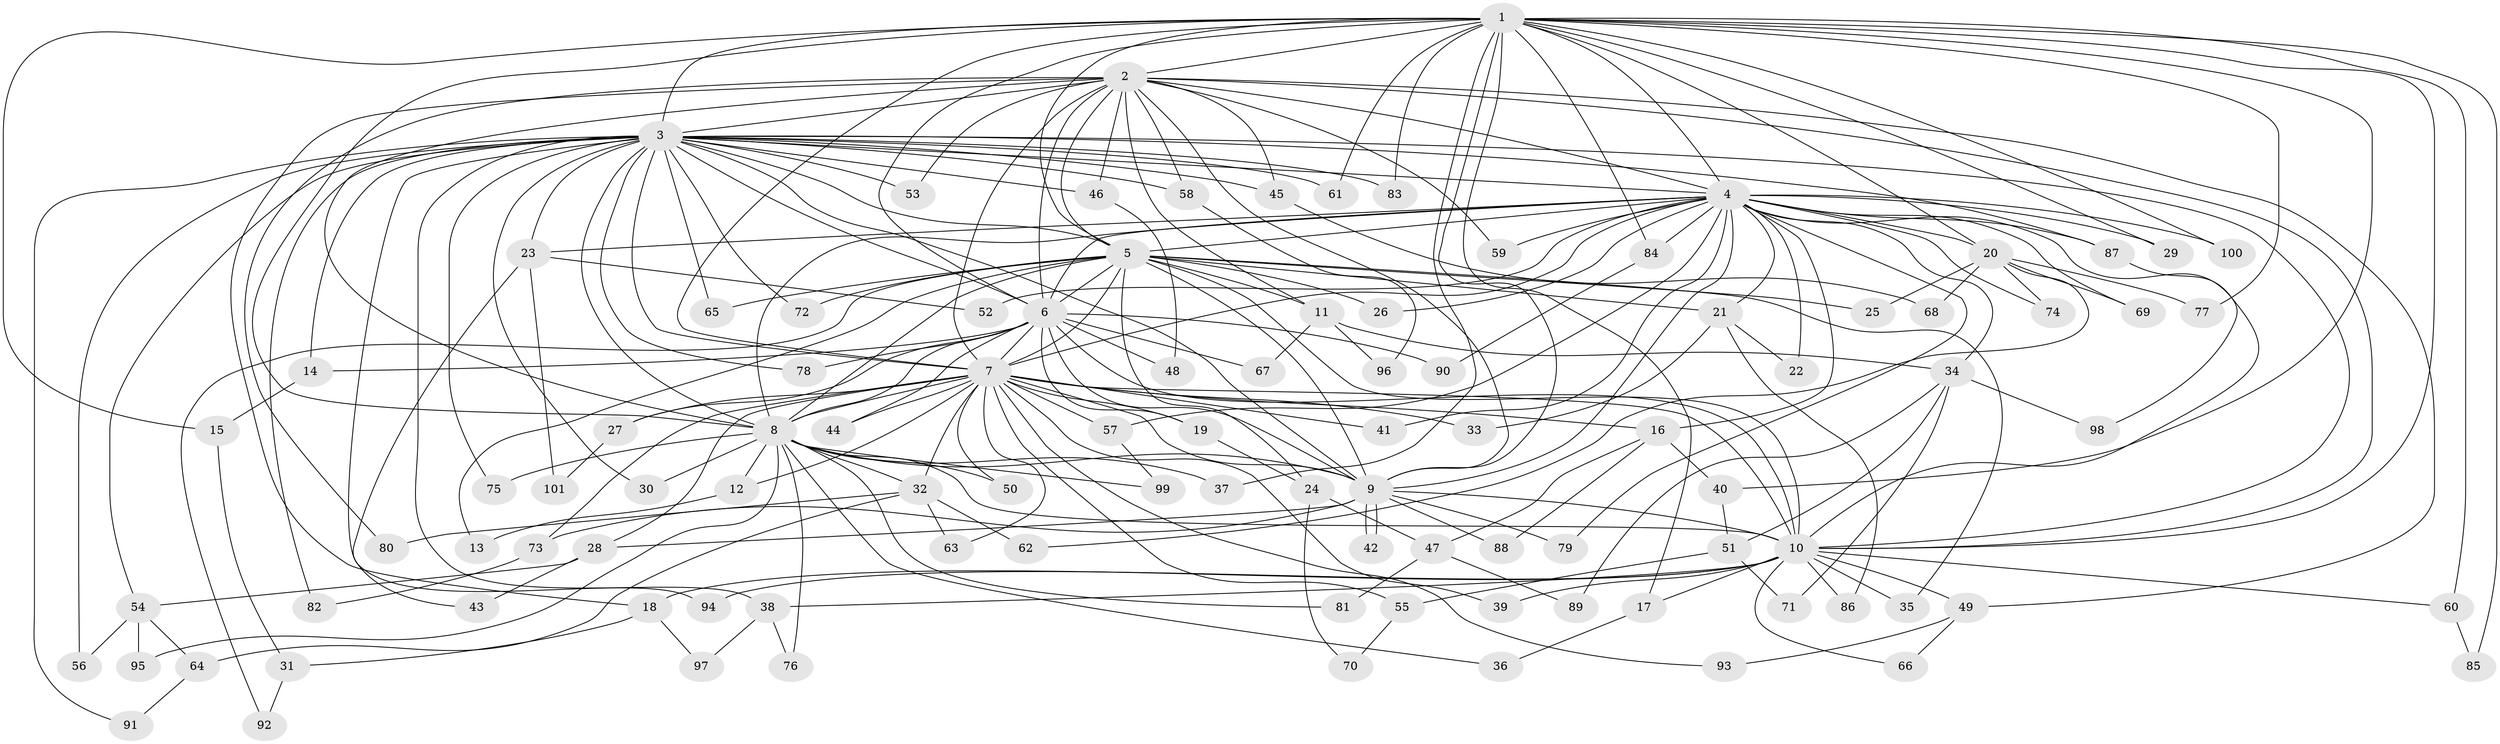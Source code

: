 // coarse degree distribution, {18: 0.02564102564102564, 25: 0.01282051282051282, 26: 0.01282051282051282, 23: 0.02564102564102564, 17: 0.01282051282051282, 16: 0.01282051282051282, 12: 0.01282051282051282, 5: 0.0641025641025641, 3: 0.24358974358974358, 8: 0.01282051282051282, 4: 0.0641025641025641, 2: 0.48717948717948717, 6: 0.01282051282051282}
// Generated by graph-tools (version 1.1) at 2025/41/03/06/25 10:41:38]
// undirected, 101 vertices, 227 edges
graph export_dot {
graph [start="1"]
  node [color=gray90,style=filled];
  1;
  2;
  3;
  4;
  5;
  6;
  7;
  8;
  9;
  10;
  11;
  12;
  13;
  14;
  15;
  16;
  17;
  18;
  19;
  20;
  21;
  22;
  23;
  24;
  25;
  26;
  27;
  28;
  29;
  30;
  31;
  32;
  33;
  34;
  35;
  36;
  37;
  38;
  39;
  40;
  41;
  42;
  43;
  44;
  45;
  46;
  47;
  48;
  49;
  50;
  51;
  52;
  53;
  54;
  55;
  56;
  57;
  58;
  59;
  60;
  61;
  62;
  63;
  64;
  65;
  66;
  67;
  68;
  69;
  70;
  71;
  72;
  73;
  74;
  75;
  76;
  77;
  78;
  79;
  80;
  81;
  82;
  83;
  84;
  85;
  86;
  87;
  88;
  89;
  90;
  91;
  92;
  93;
  94;
  95;
  96;
  97;
  98;
  99;
  100;
  101;
  1 -- 2;
  1 -- 3;
  1 -- 4;
  1 -- 5;
  1 -- 6;
  1 -- 7;
  1 -- 8;
  1 -- 9;
  1 -- 10;
  1 -- 15;
  1 -- 17;
  1 -- 20;
  1 -- 29;
  1 -- 37;
  1 -- 40;
  1 -- 60;
  1 -- 61;
  1 -- 77;
  1 -- 83;
  1 -- 84;
  1 -- 85;
  1 -- 100;
  2 -- 3;
  2 -- 4;
  2 -- 5;
  2 -- 6;
  2 -- 7;
  2 -- 8;
  2 -- 9;
  2 -- 10;
  2 -- 11;
  2 -- 18;
  2 -- 45;
  2 -- 46;
  2 -- 49;
  2 -- 53;
  2 -- 58;
  2 -- 59;
  2 -- 80;
  3 -- 4;
  3 -- 5;
  3 -- 6;
  3 -- 7;
  3 -- 8;
  3 -- 9;
  3 -- 10;
  3 -- 14;
  3 -- 23;
  3 -- 30;
  3 -- 38;
  3 -- 45;
  3 -- 46;
  3 -- 53;
  3 -- 54;
  3 -- 56;
  3 -- 58;
  3 -- 61;
  3 -- 65;
  3 -- 72;
  3 -- 75;
  3 -- 78;
  3 -- 82;
  3 -- 83;
  3 -- 87;
  3 -- 91;
  3 -- 94;
  4 -- 5;
  4 -- 6;
  4 -- 7;
  4 -- 8;
  4 -- 9;
  4 -- 10;
  4 -- 16;
  4 -- 20;
  4 -- 21;
  4 -- 22;
  4 -- 23;
  4 -- 26;
  4 -- 29;
  4 -- 34;
  4 -- 41;
  4 -- 52;
  4 -- 57;
  4 -- 59;
  4 -- 69;
  4 -- 74;
  4 -- 79;
  4 -- 84;
  4 -- 87;
  4 -- 100;
  5 -- 6;
  5 -- 7;
  5 -- 8;
  5 -- 9;
  5 -- 10;
  5 -- 11;
  5 -- 13;
  5 -- 21;
  5 -- 24;
  5 -- 25;
  5 -- 26;
  5 -- 35;
  5 -- 65;
  5 -- 72;
  5 -- 92;
  6 -- 7;
  6 -- 8;
  6 -- 9;
  6 -- 10;
  6 -- 14;
  6 -- 19;
  6 -- 27;
  6 -- 44;
  6 -- 48;
  6 -- 67;
  6 -- 78;
  6 -- 90;
  7 -- 8;
  7 -- 9;
  7 -- 10;
  7 -- 12;
  7 -- 16;
  7 -- 19;
  7 -- 27;
  7 -- 28;
  7 -- 32;
  7 -- 33;
  7 -- 39;
  7 -- 41;
  7 -- 44;
  7 -- 50;
  7 -- 55;
  7 -- 57;
  7 -- 63;
  7 -- 73;
  7 -- 93;
  8 -- 9;
  8 -- 10;
  8 -- 12;
  8 -- 30;
  8 -- 32;
  8 -- 36;
  8 -- 37;
  8 -- 50;
  8 -- 75;
  8 -- 76;
  8 -- 81;
  8 -- 95;
  8 -- 99;
  9 -- 10;
  9 -- 28;
  9 -- 42;
  9 -- 42;
  9 -- 73;
  9 -- 79;
  9 -- 88;
  10 -- 17;
  10 -- 18;
  10 -- 35;
  10 -- 38;
  10 -- 39;
  10 -- 49;
  10 -- 60;
  10 -- 66;
  10 -- 86;
  10 -- 94;
  11 -- 34;
  11 -- 67;
  11 -- 96;
  12 -- 13;
  14 -- 15;
  15 -- 31;
  16 -- 40;
  16 -- 47;
  16 -- 88;
  17 -- 36;
  18 -- 31;
  18 -- 97;
  19 -- 24;
  20 -- 25;
  20 -- 62;
  20 -- 68;
  20 -- 69;
  20 -- 74;
  20 -- 77;
  21 -- 22;
  21 -- 33;
  21 -- 86;
  23 -- 43;
  23 -- 52;
  23 -- 101;
  24 -- 47;
  24 -- 70;
  27 -- 101;
  28 -- 43;
  28 -- 54;
  31 -- 92;
  32 -- 62;
  32 -- 63;
  32 -- 64;
  32 -- 80;
  34 -- 51;
  34 -- 71;
  34 -- 89;
  34 -- 98;
  38 -- 76;
  38 -- 97;
  40 -- 51;
  45 -- 68;
  46 -- 48;
  47 -- 81;
  47 -- 89;
  49 -- 66;
  49 -- 93;
  51 -- 55;
  51 -- 71;
  54 -- 56;
  54 -- 64;
  54 -- 95;
  55 -- 70;
  57 -- 99;
  58 -- 96;
  60 -- 85;
  64 -- 91;
  73 -- 82;
  84 -- 90;
  87 -- 98;
}
